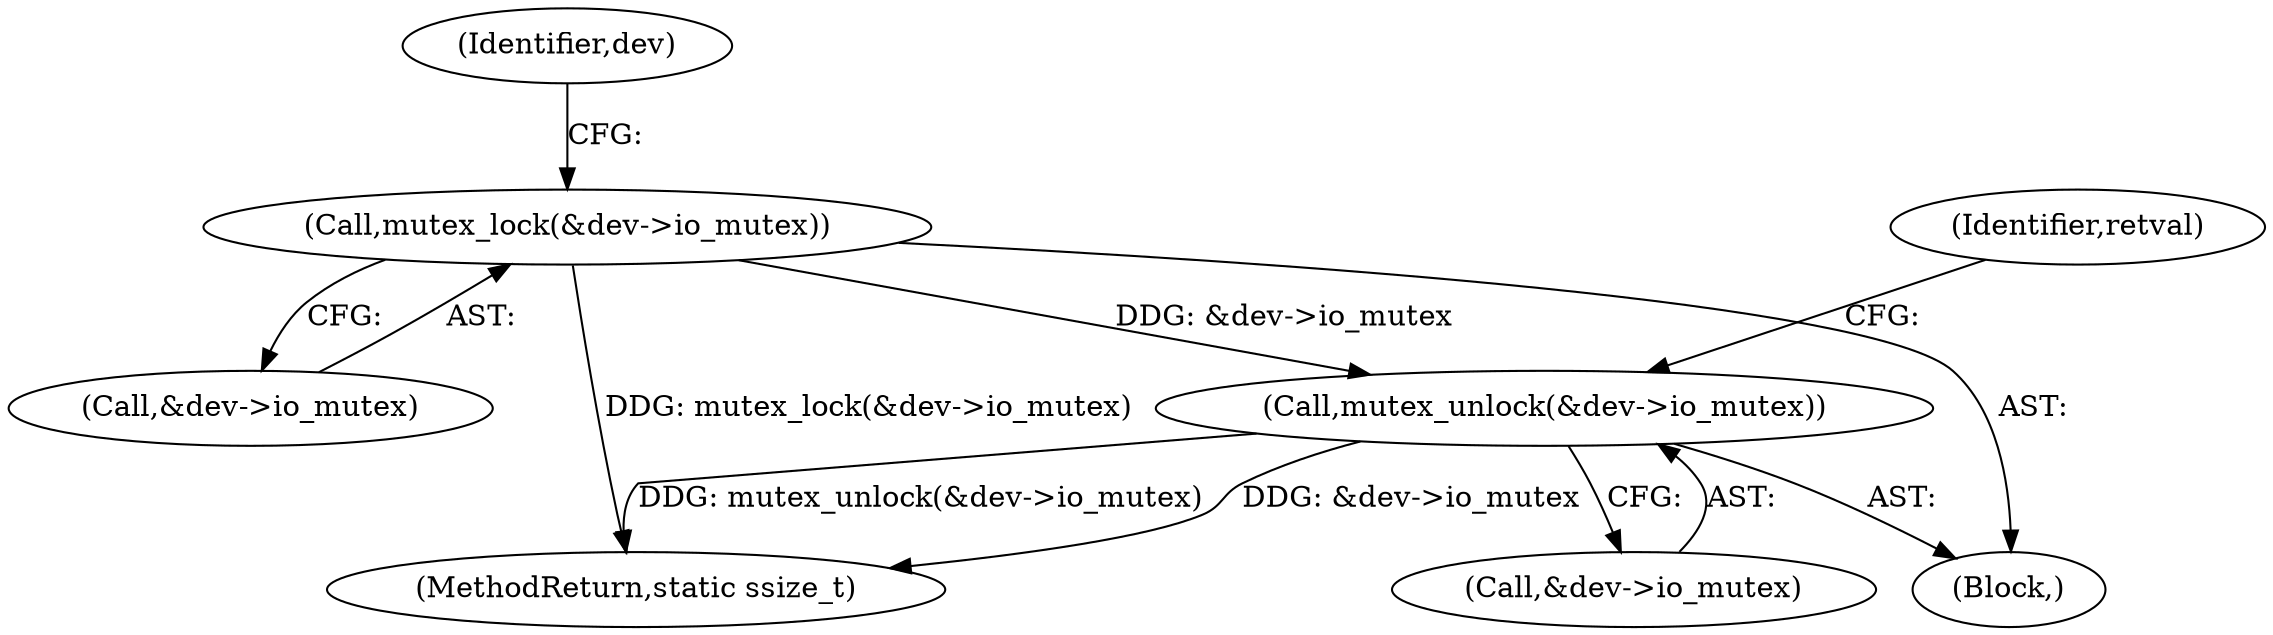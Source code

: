 digraph "0_linux_f1e255d60ae66a9f672ff9a207ee6cd8e33d2679@API" {
"1000194" [label="(Call,mutex_unlock(&dev->io_mutex))"];
"1000123" [label="(Call,mutex_lock(&dev->io_mutex))"];
"1000124" [label="(Call,&dev->io_mutex)"];
"1000131" [label="(Identifier,dev)"];
"1000201" [label="(MethodReturn,static ssize_t)"];
"1000106" [label="(Block,)"];
"1000195" [label="(Call,&dev->io_mutex)"];
"1000200" [label="(Identifier,retval)"];
"1000194" [label="(Call,mutex_unlock(&dev->io_mutex))"];
"1000123" [label="(Call,mutex_lock(&dev->io_mutex))"];
"1000194" -> "1000106"  [label="AST: "];
"1000194" -> "1000195"  [label="CFG: "];
"1000195" -> "1000194"  [label="AST: "];
"1000200" -> "1000194"  [label="CFG: "];
"1000194" -> "1000201"  [label="DDG: mutex_unlock(&dev->io_mutex)"];
"1000194" -> "1000201"  [label="DDG: &dev->io_mutex"];
"1000123" -> "1000194"  [label="DDG: &dev->io_mutex"];
"1000123" -> "1000106"  [label="AST: "];
"1000123" -> "1000124"  [label="CFG: "];
"1000124" -> "1000123"  [label="AST: "];
"1000131" -> "1000123"  [label="CFG: "];
"1000123" -> "1000201"  [label="DDG: mutex_lock(&dev->io_mutex)"];
}
